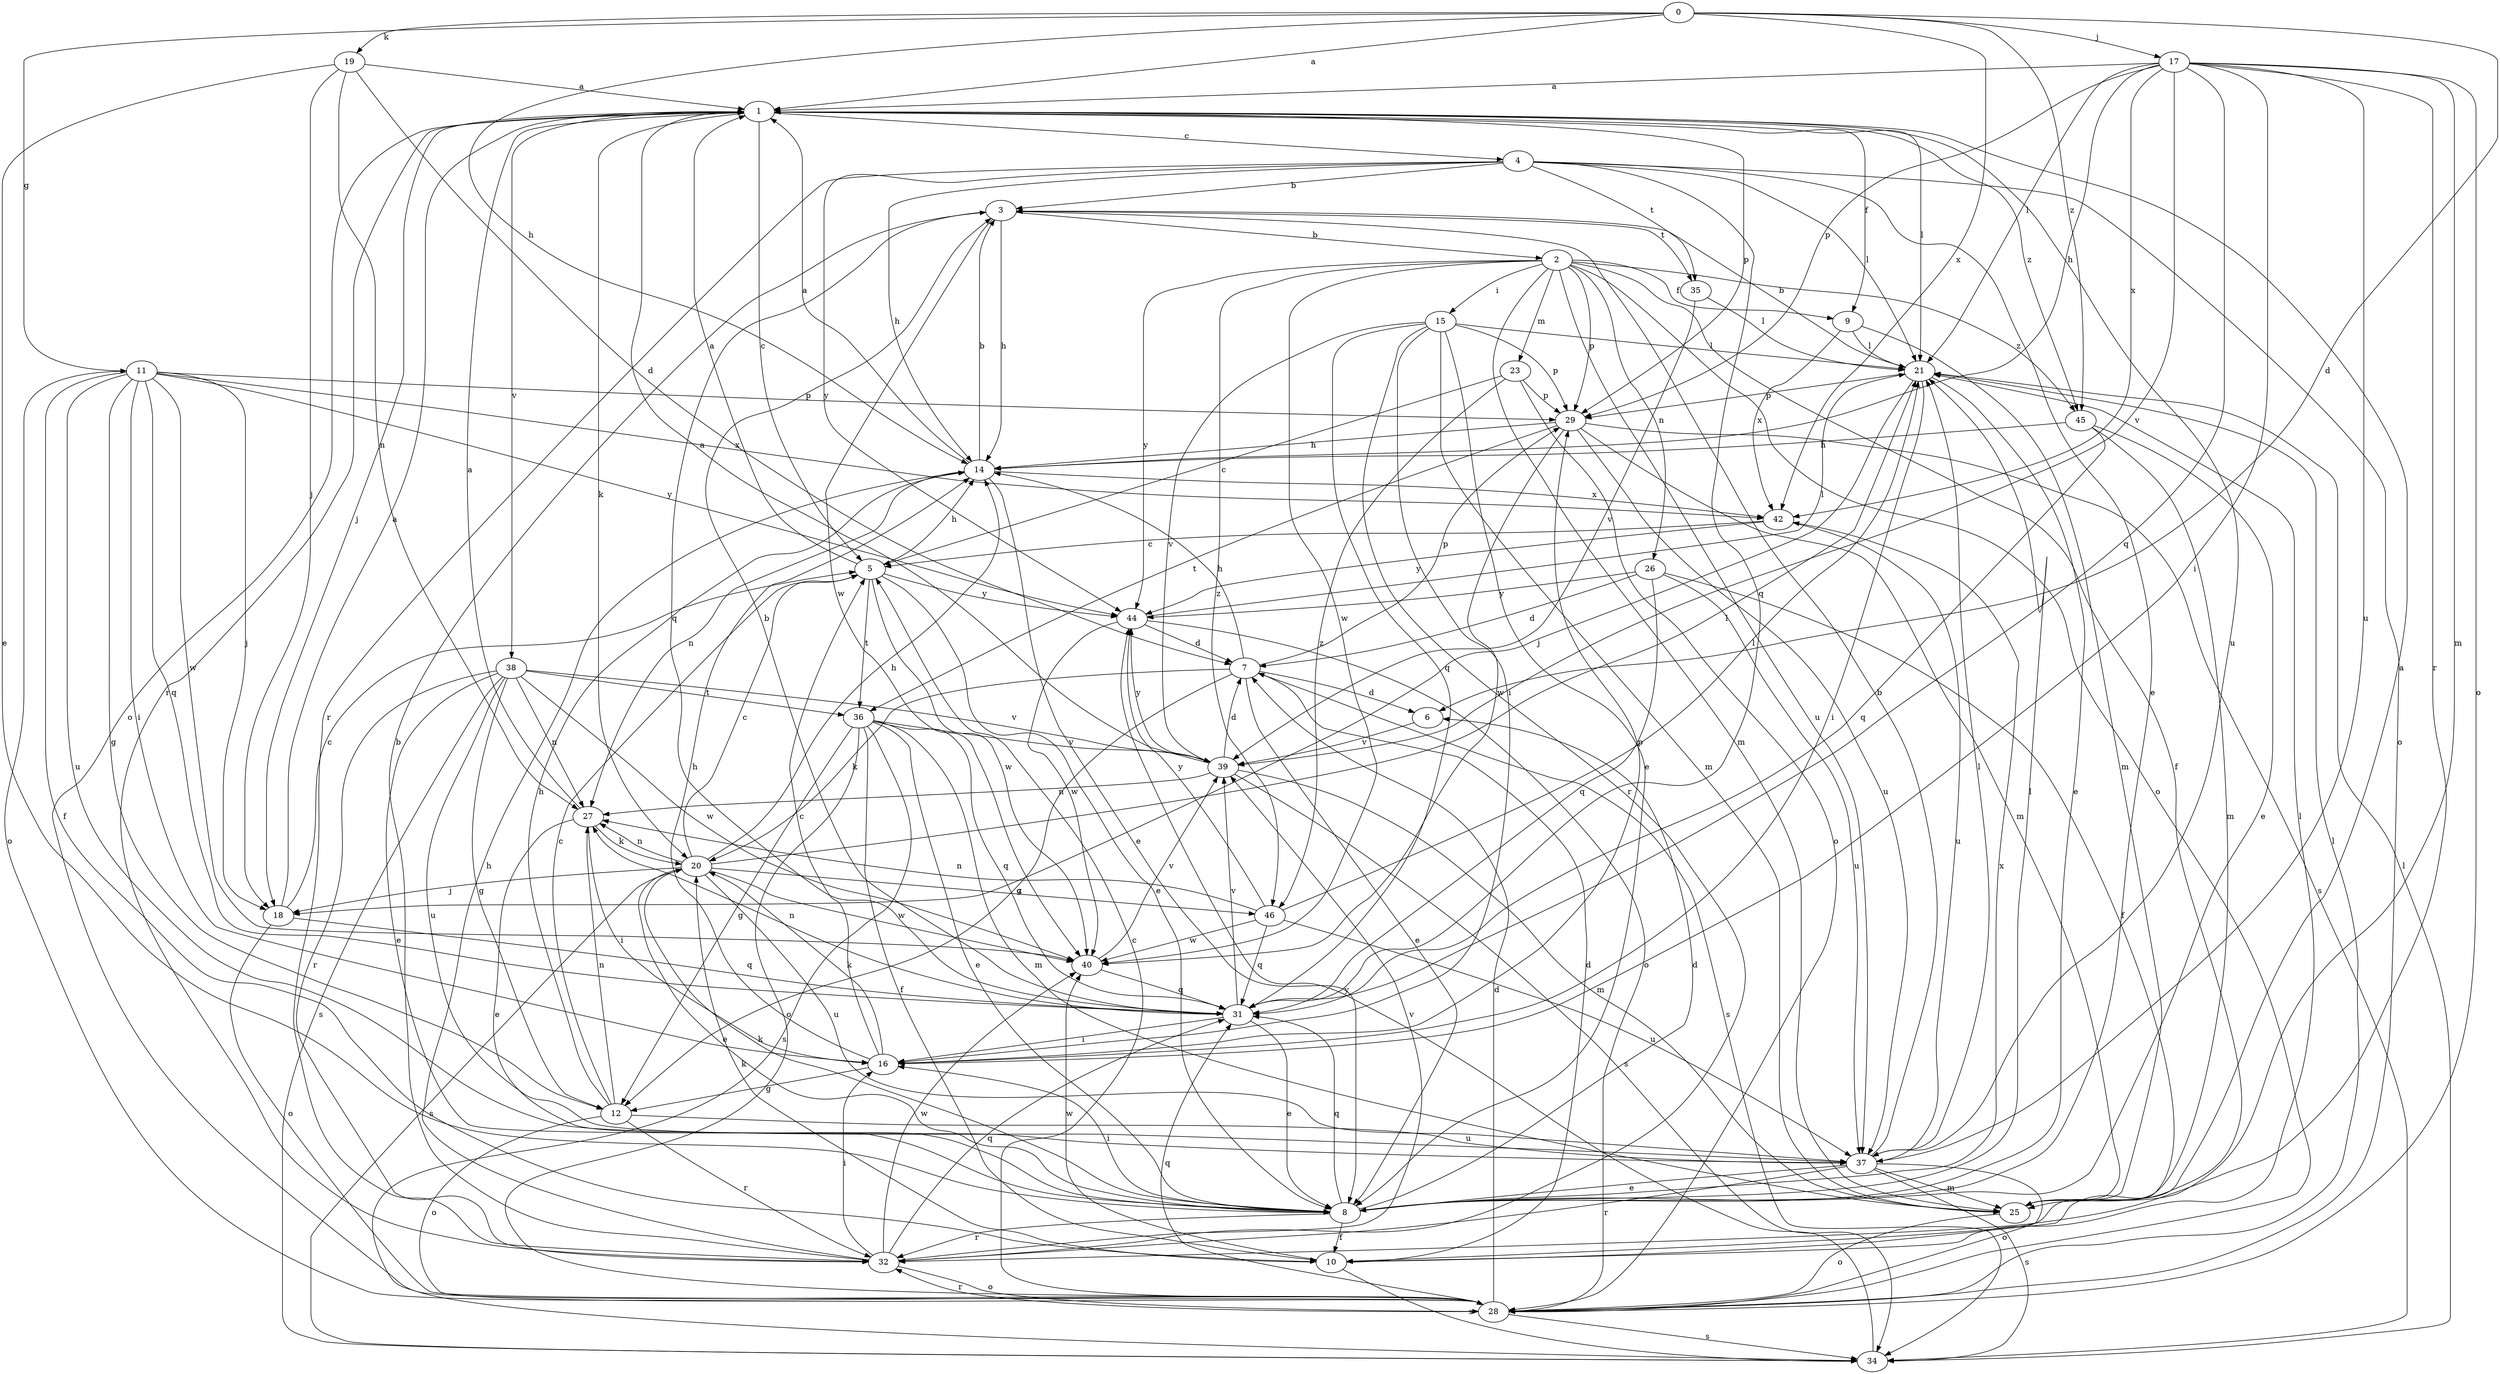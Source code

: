 strict digraph  {
0;
1;
2;
3;
4;
5;
6;
7;
8;
9;
10;
11;
12;
14;
15;
16;
17;
18;
19;
20;
21;
23;
25;
26;
27;
28;
29;
31;
32;
34;
35;
36;
37;
38;
39;
40;
42;
44;
45;
46;
0 -> 1  [label=a];
0 -> 6  [label=d];
0 -> 11  [label=g];
0 -> 14  [label=h];
0 -> 17  [label=j];
0 -> 19  [label=k];
0 -> 42  [label=x];
0 -> 45  [label=z];
1 -> 4  [label=c];
1 -> 5  [label=c];
1 -> 9  [label=f];
1 -> 18  [label=j];
1 -> 20  [label=k];
1 -> 21  [label=l];
1 -> 28  [label=o];
1 -> 29  [label=p];
1 -> 32  [label=r];
1 -> 37  [label=u];
1 -> 38  [label=v];
1 -> 45  [label=z];
2 -> 9  [label=f];
2 -> 10  [label=f];
2 -> 15  [label=i];
2 -> 23  [label=m];
2 -> 25  [label=m];
2 -> 26  [label=n];
2 -> 28  [label=o];
2 -> 29  [label=p];
2 -> 37  [label=u];
2 -> 40  [label=w];
2 -> 44  [label=y];
2 -> 45  [label=z];
2 -> 46  [label=z];
3 -> 2  [label=b];
3 -> 14  [label=h];
3 -> 31  [label=q];
3 -> 35  [label=t];
3 -> 40  [label=w];
4 -> 3  [label=b];
4 -> 8  [label=e];
4 -> 14  [label=h];
4 -> 21  [label=l];
4 -> 28  [label=o];
4 -> 31  [label=q];
4 -> 32  [label=r];
4 -> 35  [label=t];
4 -> 44  [label=y];
5 -> 1  [label=a];
5 -> 8  [label=e];
5 -> 14  [label=h];
5 -> 36  [label=t];
5 -> 40  [label=w];
5 -> 44  [label=y];
6 -> 39  [label=v];
7 -> 6  [label=d];
7 -> 8  [label=e];
7 -> 12  [label=g];
7 -> 14  [label=h];
7 -> 20  [label=k];
7 -> 29  [label=p];
7 -> 34  [label=s];
8 -> 6  [label=d];
8 -> 10  [label=f];
8 -> 16  [label=i];
8 -> 20  [label=k];
8 -> 21  [label=l];
8 -> 31  [label=q];
8 -> 32  [label=r];
8 -> 42  [label=x];
9 -> 21  [label=l];
9 -> 25  [label=m];
9 -> 42  [label=x];
10 -> 7  [label=d];
10 -> 20  [label=k];
10 -> 21  [label=l];
10 -> 34  [label=s];
10 -> 40  [label=w];
11 -> 10  [label=f];
11 -> 12  [label=g];
11 -> 16  [label=i];
11 -> 18  [label=j];
11 -> 28  [label=o];
11 -> 29  [label=p];
11 -> 31  [label=q];
11 -> 37  [label=u];
11 -> 40  [label=w];
11 -> 42  [label=x];
11 -> 44  [label=y];
12 -> 5  [label=c];
12 -> 14  [label=h];
12 -> 27  [label=n];
12 -> 28  [label=o];
12 -> 32  [label=r];
12 -> 37  [label=u];
14 -> 1  [label=a];
14 -> 3  [label=b];
14 -> 8  [label=e];
14 -> 27  [label=n];
14 -> 42  [label=x];
15 -> 8  [label=e];
15 -> 16  [label=i];
15 -> 21  [label=l];
15 -> 25  [label=m];
15 -> 29  [label=p];
15 -> 31  [label=q];
15 -> 32  [label=r];
15 -> 39  [label=v];
16 -> 5  [label=c];
16 -> 12  [label=g];
16 -> 14  [label=h];
16 -> 20  [label=k];
16 -> 29  [label=p];
17 -> 1  [label=a];
17 -> 14  [label=h];
17 -> 16  [label=i];
17 -> 21  [label=l];
17 -> 25  [label=m];
17 -> 28  [label=o];
17 -> 29  [label=p];
17 -> 31  [label=q];
17 -> 32  [label=r];
17 -> 37  [label=u];
17 -> 39  [label=v];
17 -> 42  [label=x];
18 -> 1  [label=a];
18 -> 5  [label=c];
18 -> 28  [label=o];
18 -> 31  [label=q];
19 -> 1  [label=a];
19 -> 7  [label=d];
19 -> 8  [label=e];
19 -> 18  [label=j];
19 -> 27  [label=n];
20 -> 5  [label=c];
20 -> 8  [label=e];
20 -> 14  [label=h];
20 -> 18  [label=j];
20 -> 21  [label=l];
20 -> 27  [label=n];
20 -> 34  [label=s];
20 -> 37  [label=u];
20 -> 40  [label=w];
20 -> 46  [label=z];
21 -> 3  [label=b];
21 -> 8  [label=e];
21 -> 16  [label=i];
21 -> 18  [label=j];
21 -> 29  [label=p];
23 -> 5  [label=c];
23 -> 28  [label=o];
23 -> 29  [label=p];
23 -> 46  [label=z];
25 -> 1  [label=a];
25 -> 28  [label=o];
26 -> 7  [label=d];
26 -> 10  [label=f];
26 -> 31  [label=q];
26 -> 37  [label=u];
26 -> 44  [label=y];
27 -> 1  [label=a];
27 -> 8  [label=e];
27 -> 16  [label=i];
27 -> 20  [label=k];
28 -> 5  [label=c];
28 -> 7  [label=d];
28 -> 21  [label=l];
28 -> 31  [label=q];
28 -> 32  [label=r];
28 -> 34  [label=s];
29 -> 14  [label=h];
29 -> 25  [label=m];
29 -> 34  [label=s];
29 -> 36  [label=t];
29 -> 37  [label=u];
29 -> 40  [label=w];
31 -> 3  [label=b];
31 -> 8  [label=e];
31 -> 16  [label=i];
31 -> 27  [label=n];
31 -> 39  [label=v];
32 -> 3  [label=b];
32 -> 14  [label=h];
32 -> 16  [label=i];
32 -> 28  [label=o];
32 -> 31  [label=q];
32 -> 39  [label=v];
32 -> 40  [label=w];
34 -> 21  [label=l];
34 -> 44  [label=y];
35 -> 21  [label=l];
35 -> 39  [label=v];
36 -> 8  [label=e];
36 -> 10  [label=f];
36 -> 12  [label=g];
36 -> 25  [label=m];
36 -> 28  [label=o];
36 -> 31  [label=q];
36 -> 34  [label=s];
36 -> 39  [label=v];
37 -> 3  [label=b];
37 -> 8  [label=e];
37 -> 21  [label=l];
37 -> 25  [label=m];
37 -> 28  [label=o];
37 -> 32  [label=r];
37 -> 34  [label=s];
38 -> 8  [label=e];
38 -> 12  [label=g];
38 -> 27  [label=n];
38 -> 32  [label=r];
38 -> 34  [label=s];
38 -> 36  [label=t];
38 -> 37  [label=u];
38 -> 39  [label=v];
38 -> 40  [label=w];
39 -> 1  [label=a];
39 -> 7  [label=d];
39 -> 25  [label=m];
39 -> 27  [label=n];
39 -> 34  [label=s];
39 -> 44  [label=y];
40 -> 31  [label=q];
40 -> 39  [label=v];
42 -> 5  [label=c];
42 -> 37  [label=u];
42 -> 44  [label=y];
44 -> 7  [label=d];
44 -> 21  [label=l];
44 -> 28  [label=o];
44 -> 40  [label=w];
45 -> 8  [label=e];
45 -> 14  [label=h];
45 -> 25  [label=m];
45 -> 31  [label=q];
46 -> 21  [label=l];
46 -> 27  [label=n];
46 -> 31  [label=q];
46 -> 37  [label=u];
46 -> 40  [label=w];
46 -> 44  [label=y];
}
